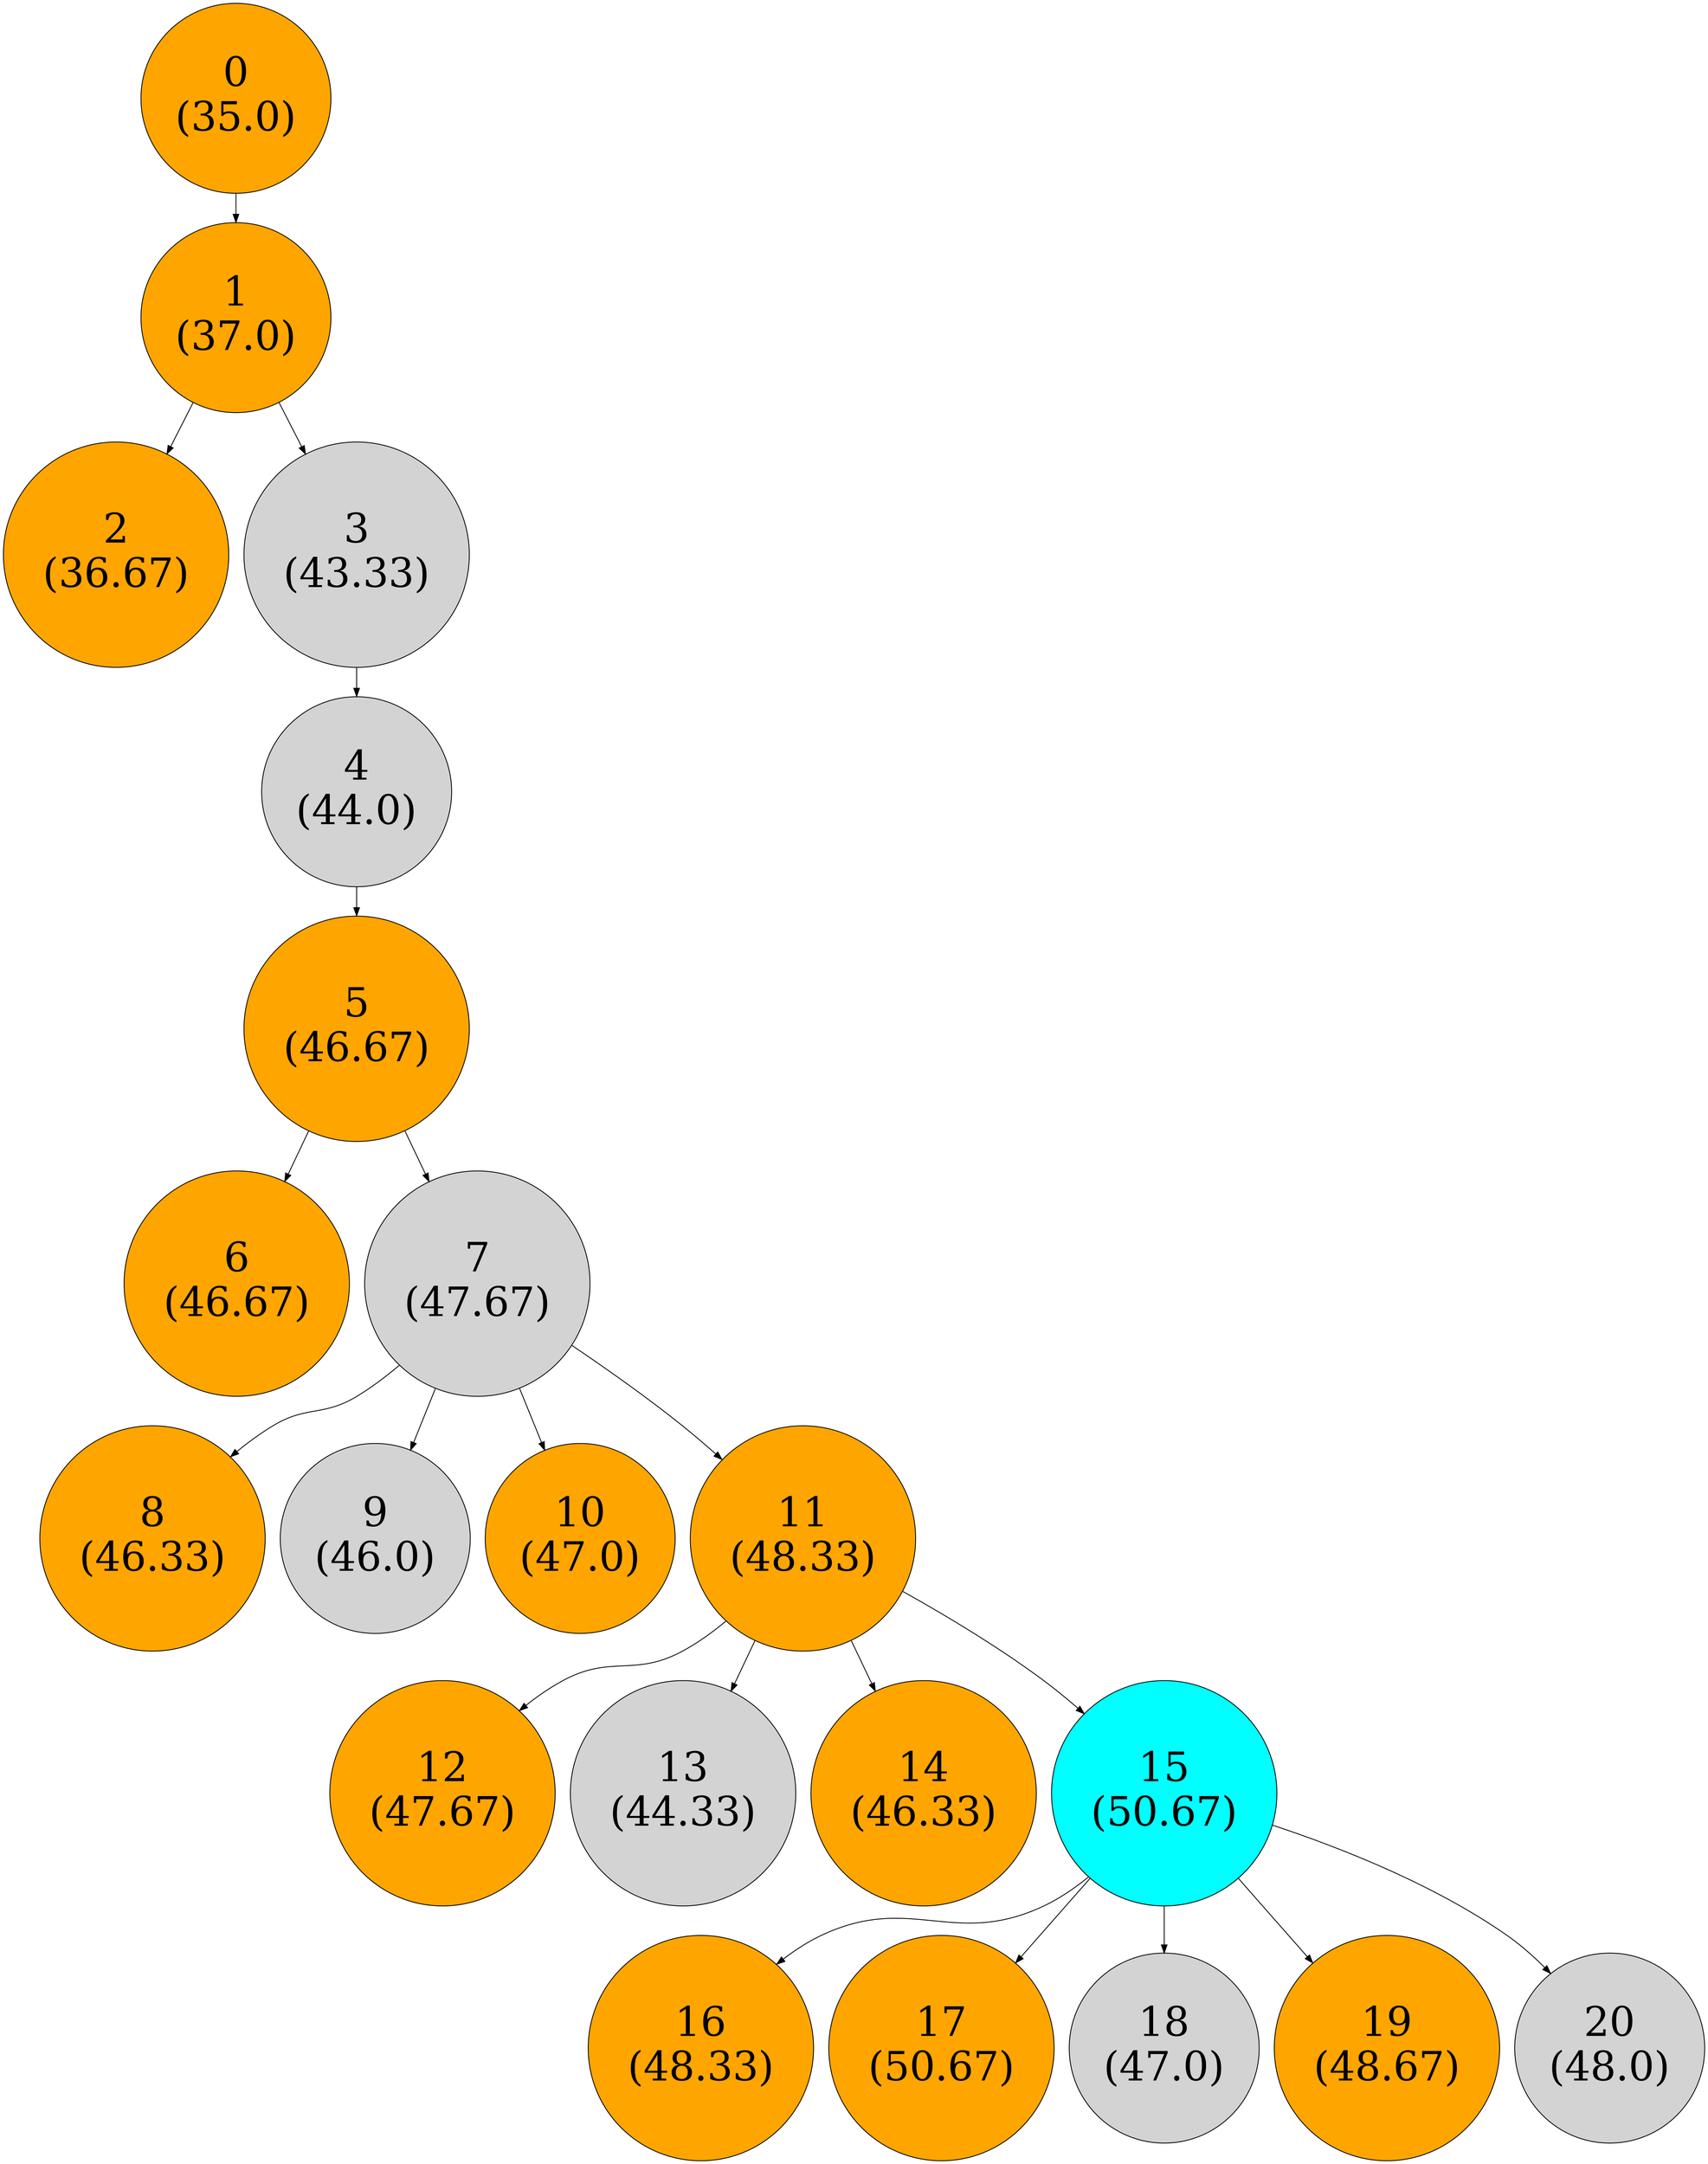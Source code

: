 digraph G {
    node [style=filled, shape=circle, fontsize=50];
    0 [label="0\n(35.0)", fillcolor=orange, fontcolor=black];
    1 [label="1\n(37.0)", fillcolor=orange, fontcolor=black];
    2 [label="2\n(36.67)", fillcolor=orange, fontcolor=black];
    3 [label="3\n(43.33)"];
    4 [label="4\n(44.0)"];
    5 [label="5\n(46.67)", fillcolor=orange, fontcolor=black];
    6 [label="6\n(46.67)", fillcolor=orange, fontcolor=black];
    7 [label="7\n(47.67)"];
    8 [label="8\n(46.33)", fillcolor=orange, fontcolor=black];
    9 [label="9\n(46.0)"];
    10 [label="10\n(47.0)", fillcolor=orange, fontcolor=black];
    11 [label="11\n(48.33)", fillcolor=orange, fontcolor=black];
    12 [label="12\n(47.67)", fillcolor=orange, fontcolor=black];
    13 [label="13\n(44.33)"];
    14 [label="14\n(46.33)", fillcolor=orange, fontcolor=black];
    15 [label="15\n(50.67)", fillcolor=cyan, fontcolor=black];
    16 [label="16\n(48.33)", fillcolor=orange, fontcolor=black];
    17 [label="17\n(50.67)", fillcolor=orange, fontcolor=black];
    18 [label="18\n(47.0)"];
    19 [label="19\n(48.67)", fillcolor=orange, fontcolor=black];
    20 [label="20\n(48.0)"];
    0 -> 1;
    1 -> 2;
    1 -> 3;
    3 -> 4;
    4 -> 5;
    5 -> 6;
    5 -> 7;
    7 -> 8;
    7 -> 9;
    7 -> 10;
    7 -> 11;
    11 -> 12;
    11 -> 13;
    11 -> 14;
    11 -> 15;
    15 -> 16;
    15 -> 17;
    15 -> 18;
    15 -> 19;
    15 -> 20;
}